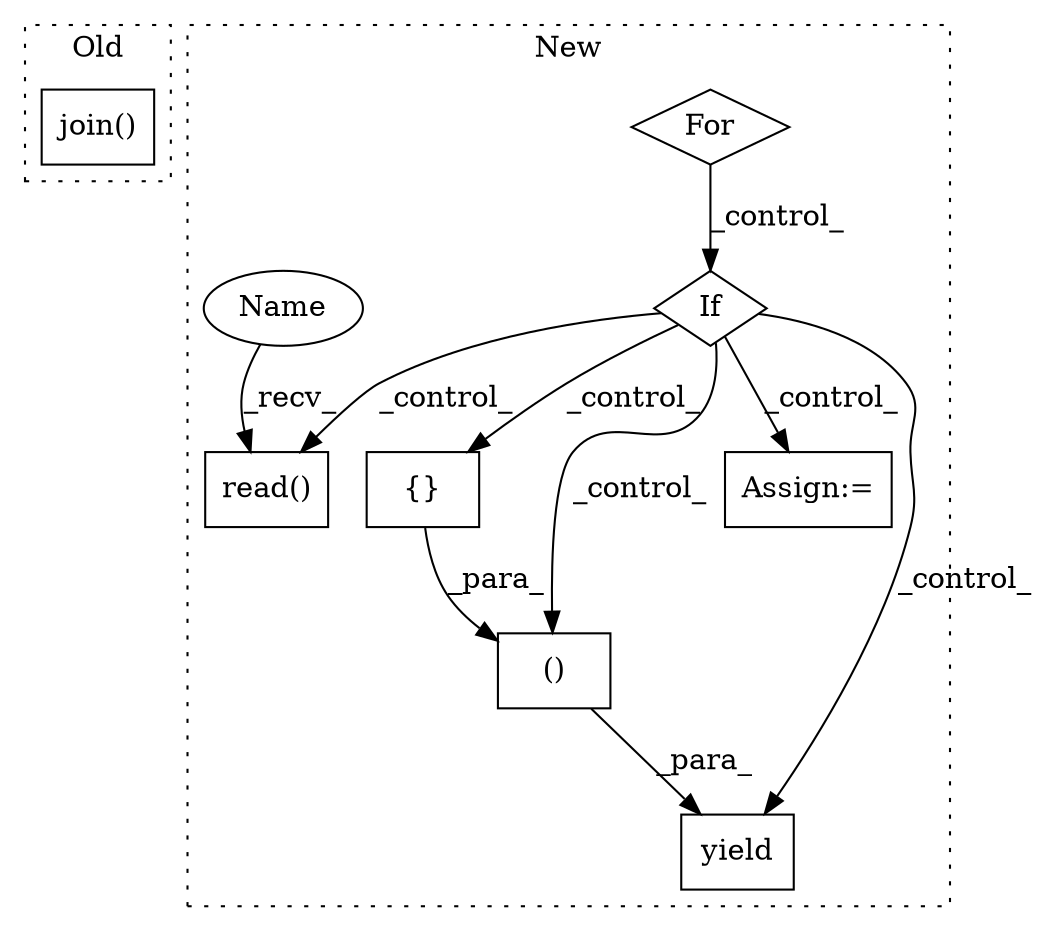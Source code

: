 digraph G {
subgraph cluster0 {
1 [label="join()" a="75" s="21980,22030" l="13,1" shape="box"];
label = "Old";
style="dotted";
}
subgraph cluster1 {
2 [label="read()" a="75" s="23224" l="8" shape="box"];
3 [label="{}" a="95" s="23200,23232" l="1,1" shape="box"];
4 [label="For" a="107" s="21772,21792" l="4,14" shape="diamond"];
5 [label="()" a="54" s="23265" l="8" shape="box"];
6 [label="Assign:=" a="68" s="21857" l="3" shape="box"];
7 [label="yield" a="105" s="23255" l="6" shape="box"];
8 [label="If" a="96" s="21806" l="3" shape="diamond"];
9 [label="Name" a="87" s="23224" l="1" shape="ellipse"];
label = "New";
style="dotted";
}
3 -> 5 [label="_para_"];
4 -> 8 [label="_control_"];
5 -> 7 [label="_para_"];
8 -> 6 [label="_control_"];
8 -> 3 [label="_control_"];
8 -> 7 [label="_control_"];
8 -> 5 [label="_control_"];
8 -> 2 [label="_control_"];
9 -> 2 [label="_recv_"];
}